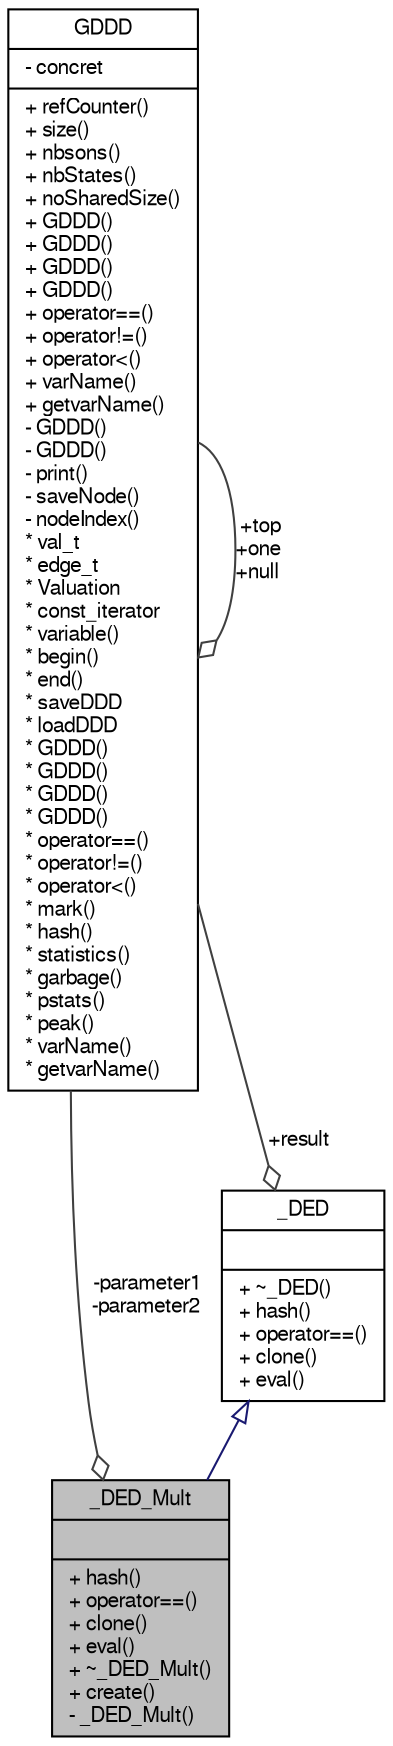 digraph "_DED_Mult"
{
  edge [fontname="FreeSans",fontsize="10",labelfontname="FreeSans",labelfontsize="10"];
  node [fontname="FreeSans",fontsize="10",shape=record];
  Node1 [label="{_DED_Mult\n||+ hash()\l+ operator==()\l+ clone()\l+ eval()\l+ ~_DED_Mult()\l+ create()\l- _DED_Mult()\l}",height=0.2,width=0.4,color="black", fillcolor="grey75", style="filled" fontcolor="black"];
  Node2 -> Node1 [dir="back",color="midnightblue",fontsize="10",style="solid",arrowtail="onormal",fontname="FreeSans"];
  Node2 [label="{_DED\n||+ ~_DED()\l+ hash()\l+ operator==()\l+ clone()\l+ eval()\l}",height=0.2,width=0.4,color="black", fillcolor="white", style="filled",URL="$class__DED.html"];
  Node3 -> Node2 [color="grey25",fontsize="10",style="solid",label=" +result" ,arrowhead="odiamond",fontname="FreeSans"];
  Node3 [label="{GDDD\n|- concret\l|+ refCounter()\l+ size()\l+ nbsons()\l+ nbStates()\l+ noSharedSize()\l+ GDDD()\l+ GDDD()\l+ GDDD()\l+ GDDD()\l+ operator==()\l+ operator!=()\l+ operator\<()\l+ varName()\l+ getvarName()\l- GDDD()\l- GDDD()\l- print()\l- saveNode()\l- nodeIndex()\l* val_t\l* edge_t\l* Valuation\l* const_iterator\l* variable()\l* begin()\l* end()\l* saveDDD\l* loadDDD\l* GDDD()\l* GDDD()\l* GDDD()\l* GDDD()\l* operator==()\l* operator!=()\l* operator\<()\l* mark()\l* hash()\l* statistics()\l* garbage()\l* pstats()\l* peak()\l* varName()\l* getvarName()\l}",height=0.2,width=0.4,color="black", fillcolor="white", style="filled",URL="$classGDDD.html",tooltip="This class is the base class representing a Data Decision Diagram. "];
  Node3 -> Node3 [color="grey25",fontsize="10",style="solid",label=" +top\n+one\n+null" ,arrowhead="odiamond",fontname="FreeSans"];
  Node3 -> Node1 [color="grey25",fontsize="10",style="solid",label=" -parameter1\n-parameter2" ,arrowhead="odiamond",fontname="FreeSans"];
}
